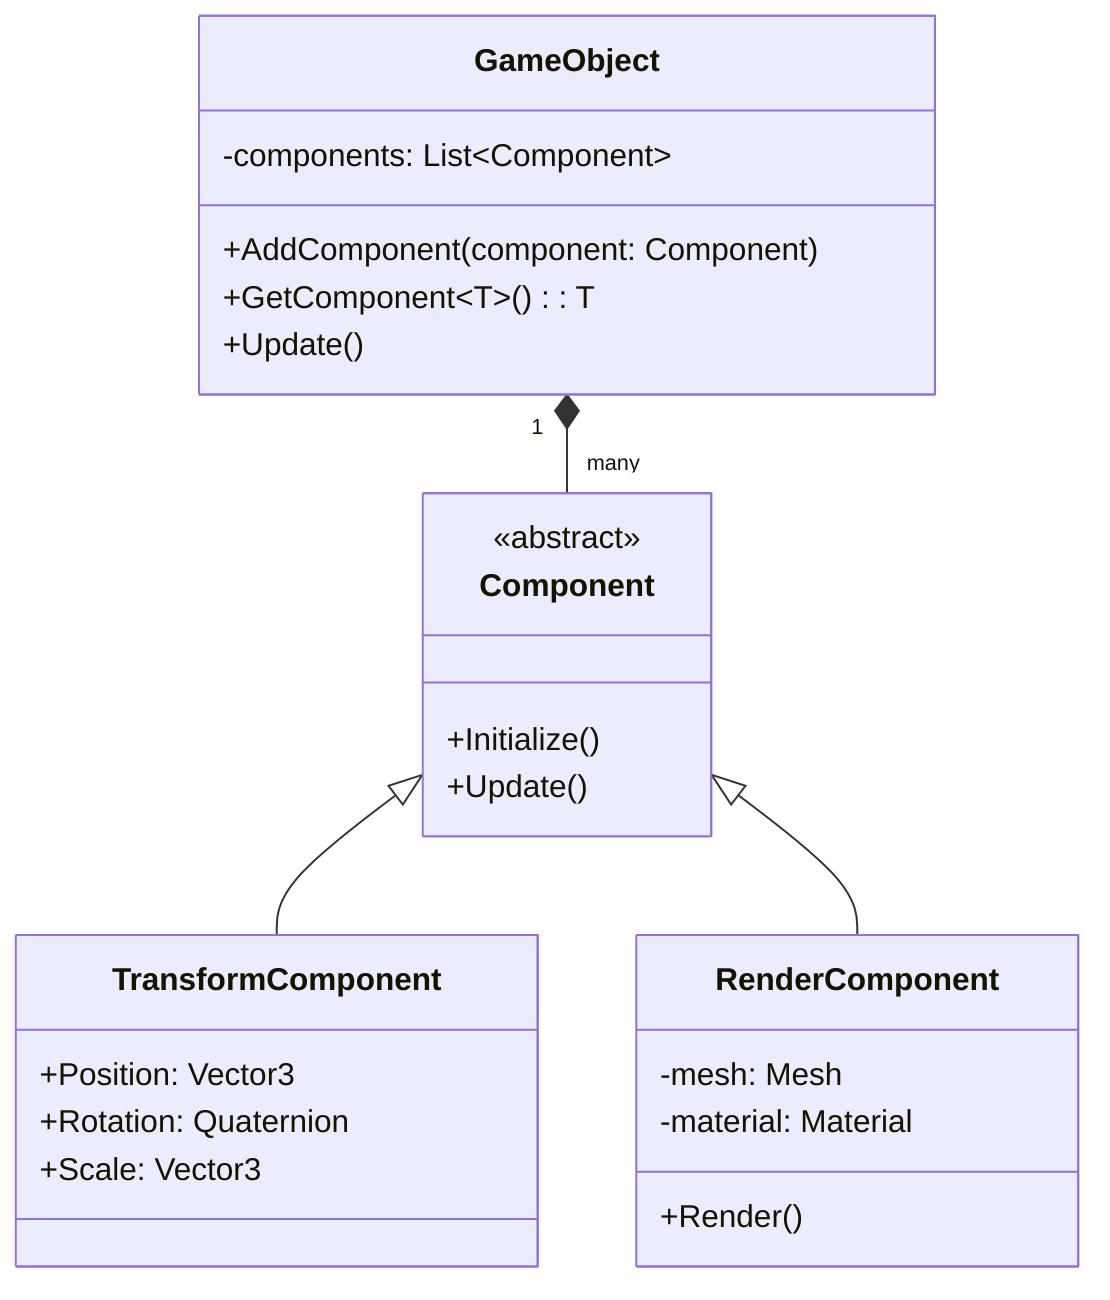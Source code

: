classDiagram
    class GameObject {
        -components: List~Component~
        +AddComponent(component: Component)
        +GetComponent~T~(): T
        +Update()
    }
    class Component {
        <<abstract>>
        +Initialize()
        +Update()
    }
    class TransformComponent {
        +Position: Vector3
        +Rotation: Quaternion
        +Scale: Vector3
    }
    class RenderComponent {
        -mesh: Mesh
        -material: Material
        +Render()
    }
    GameObject "1" *-- "many" Component
    Component <|-- TransformComponent
    Component <|-- RenderComponent